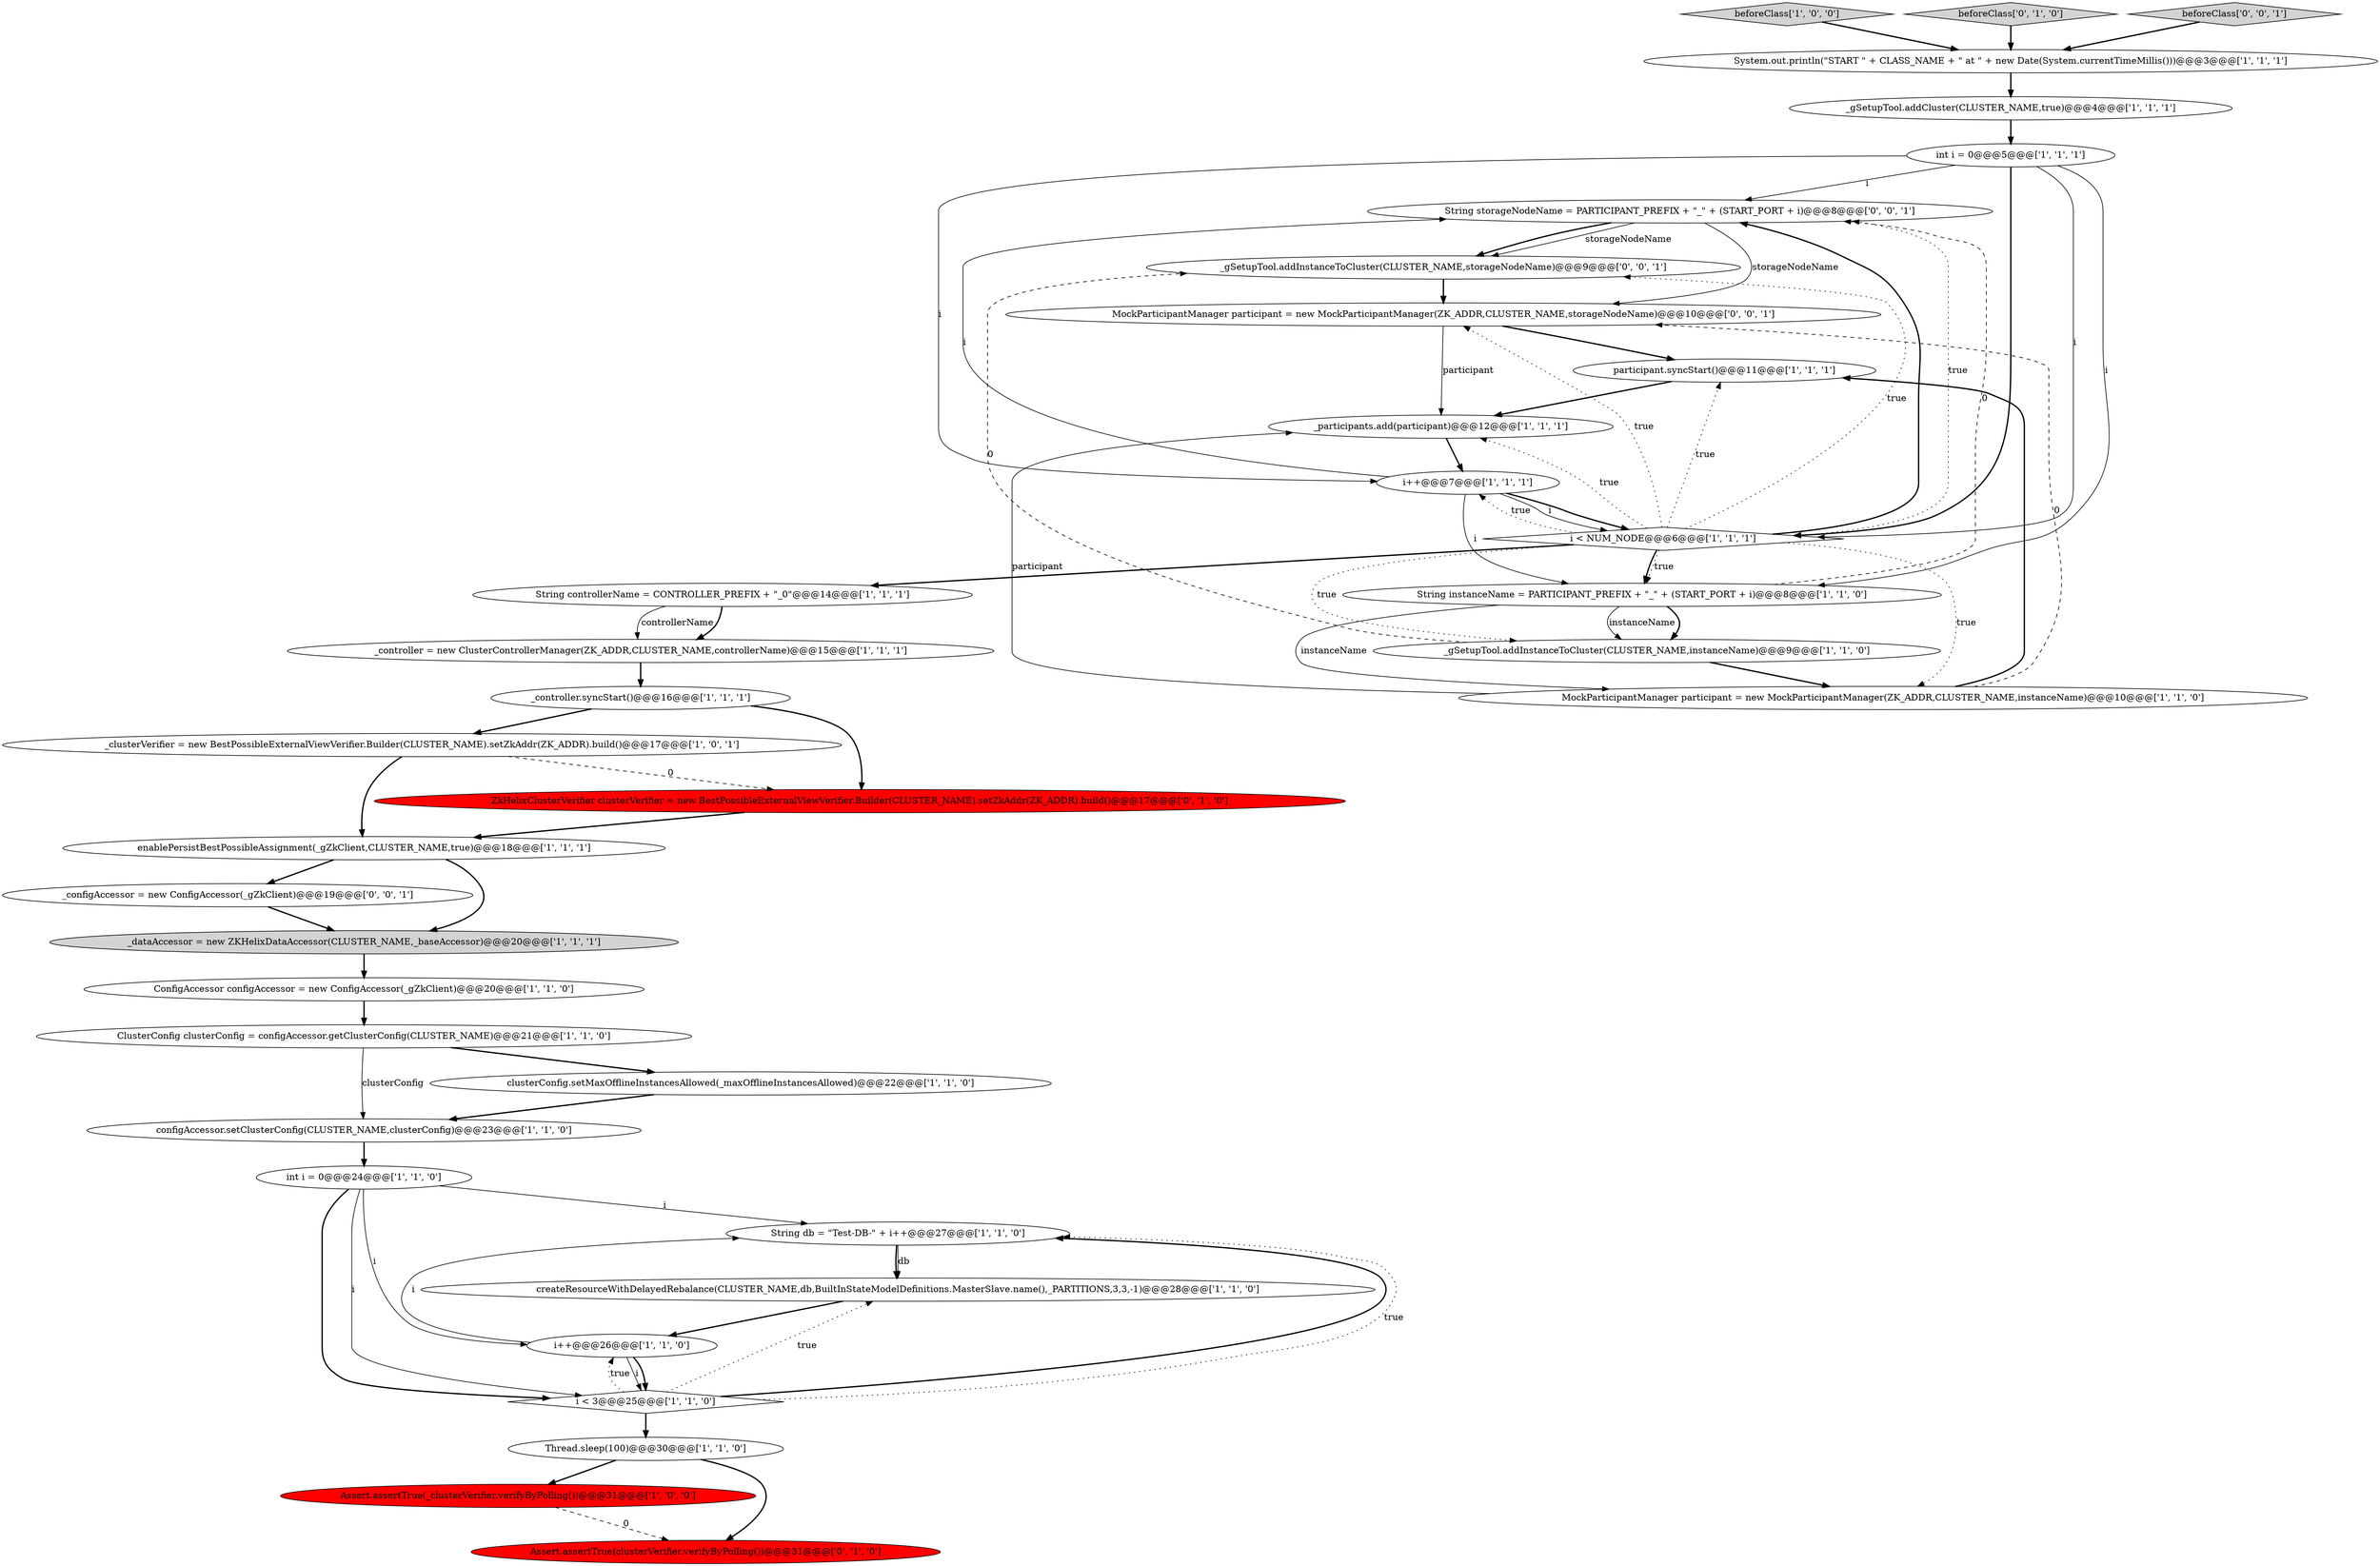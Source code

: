 digraph {
22 [style = filled, label = "System.out.println(\"START \" + CLASS_NAME + \" at \" + new Date(System.currentTimeMillis()))@@@3@@@['1', '1', '1']", fillcolor = white, shape = ellipse image = "AAA0AAABBB1BBB"];
21 [style = filled, label = "beforeClass['1', '0', '0']", fillcolor = lightgray, shape = diamond image = "AAA0AAABBB1BBB"];
0 [style = filled, label = "MockParticipantManager participant = new MockParticipantManager(ZK_ADDR,CLUSTER_NAME,instanceName)@@@10@@@['1', '1', '0']", fillcolor = white, shape = ellipse image = "AAA0AAABBB1BBB"];
1 [style = filled, label = "int i = 0@@@24@@@['1', '1', '0']", fillcolor = white, shape = ellipse image = "AAA0AAABBB1BBB"];
26 [style = filled, label = "ClusterConfig clusterConfig = configAccessor.getClusterConfig(CLUSTER_NAME)@@@21@@@['1', '1', '0']", fillcolor = white, shape = ellipse image = "AAA0AAABBB1BBB"];
10 [style = filled, label = "String db = \"Test-DB-\" + i++@@@27@@@['1', '1', '0']", fillcolor = white, shape = ellipse image = "AAA0AAABBB1BBB"];
32 [style = filled, label = "_gSetupTool.addInstanceToCluster(CLUSTER_NAME,storageNodeName)@@@9@@@['0', '0', '1']", fillcolor = white, shape = ellipse image = "AAA0AAABBB3BBB"];
33 [style = filled, label = "_configAccessor = new ConfigAccessor(_gZkClient)@@@19@@@['0', '0', '1']", fillcolor = white, shape = ellipse image = "AAA0AAABBB3BBB"];
29 [style = filled, label = "beforeClass['0', '1', '0']", fillcolor = lightgray, shape = diamond image = "AAA0AAABBB2BBB"];
14 [style = filled, label = "_controller.syncStart()@@@16@@@['1', '1', '1']", fillcolor = white, shape = ellipse image = "AAA0AAABBB1BBB"];
13 [style = filled, label = "i++@@@26@@@['1', '1', '0']", fillcolor = white, shape = ellipse image = "AAA0AAABBB1BBB"];
27 [style = filled, label = "clusterConfig.setMaxOfflineInstancesAllowed(_maxOfflineInstancesAllowed)@@@22@@@['1', '1', '0']", fillcolor = white, shape = ellipse image = "AAA0AAABBB1BBB"];
3 [style = filled, label = "_dataAccessor = new ZKHelixDataAccessor(CLUSTER_NAME,_baseAccessor)@@@20@@@['1', '1', '1']", fillcolor = lightgray, shape = ellipse image = "AAA0AAABBB1BBB"];
5 [style = filled, label = "i < 3@@@25@@@['1', '1', '0']", fillcolor = white, shape = diamond image = "AAA0AAABBB1BBB"];
7 [style = filled, label = "_controller = new ClusterControllerManager(ZK_ADDR,CLUSTER_NAME,controllerName)@@@15@@@['1', '1', '1']", fillcolor = white, shape = ellipse image = "AAA0AAABBB1BBB"];
4 [style = filled, label = "_clusterVerifier = new BestPossibleExternalViewVerifier.Builder(CLUSTER_NAME).setZkAddr(ZK_ADDR).build()@@@17@@@['1', '0', '1']", fillcolor = white, shape = ellipse image = "AAA0AAABBB1BBB"];
30 [style = filled, label = "ZkHelixClusterVerifier clusterVerifier = new BestPossibleExternalViewVerifier.Builder(CLUSTER_NAME).setZkAddr(ZK_ADDR).build()@@@17@@@['0', '1', '0']", fillcolor = red, shape = ellipse image = "AAA1AAABBB2BBB"];
9 [style = filled, label = "_gSetupTool.addCluster(CLUSTER_NAME,true)@@@4@@@['1', '1', '1']", fillcolor = white, shape = ellipse image = "AAA0AAABBB1BBB"];
17 [style = filled, label = "Assert.assertTrue(_clusterVerifier.verifyByPolling())@@@31@@@['1', '0', '0']", fillcolor = red, shape = ellipse image = "AAA1AAABBB1BBB"];
31 [style = filled, label = "String storageNodeName = PARTICIPANT_PREFIX + \"_\" + (START_PORT + i)@@@8@@@['0', '0', '1']", fillcolor = white, shape = ellipse image = "AAA0AAABBB3BBB"];
8 [style = filled, label = "participant.syncStart()@@@11@@@['1', '1', '1']", fillcolor = white, shape = ellipse image = "AAA0AAABBB1BBB"];
2 [style = filled, label = "String instanceName = PARTICIPANT_PREFIX + \"_\" + (START_PORT + i)@@@8@@@['1', '1', '0']", fillcolor = white, shape = ellipse image = "AAA0AAABBB1BBB"];
24 [style = filled, label = "int i = 0@@@5@@@['1', '1', '1']", fillcolor = white, shape = ellipse image = "AAA0AAABBB1BBB"];
12 [style = filled, label = "_participants.add(participant)@@@12@@@['1', '1', '1']", fillcolor = white, shape = ellipse image = "AAA0AAABBB1BBB"];
6 [style = filled, label = "_gSetupTool.addInstanceToCluster(CLUSTER_NAME,instanceName)@@@9@@@['1', '1', '0']", fillcolor = white, shape = ellipse image = "AAA0AAABBB1BBB"];
34 [style = filled, label = "beforeClass['0', '0', '1']", fillcolor = lightgray, shape = diamond image = "AAA0AAABBB3BBB"];
19 [style = filled, label = "String controllerName = CONTROLLER_PREFIX + \"_0\"@@@14@@@['1', '1', '1']", fillcolor = white, shape = ellipse image = "AAA0AAABBB1BBB"];
28 [style = filled, label = "Assert.assertTrue(clusterVerifier.verifyByPolling())@@@31@@@['0', '1', '0']", fillcolor = red, shape = ellipse image = "AAA1AAABBB2BBB"];
16 [style = filled, label = "i < NUM_NODE@@@6@@@['1', '1', '1']", fillcolor = white, shape = diamond image = "AAA0AAABBB1BBB"];
11 [style = filled, label = "createResourceWithDelayedRebalance(CLUSTER_NAME,db,BuiltInStateModelDefinitions.MasterSlave.name(),_PARTITIONS,3,3,-1)@@@28@@@['1', '1', '0']", fillcolor = white, shape = ellipse image = "AAA0AAABBB1BBB"];
15 [style = filled, label = "Thread.sleep(100)@@@30@@@['1', '1', '0']", fillcolor = white, shape = ellipse image = "AAA0AAABBB1BBB"];
18 [style = filled, label = "ConfigAccessor configAccessor = new ConfigAccessor(_gZkClient)@@@20@@@['1', '1', '0']", fillcolor = white, shape = ellipse image = "AAA0AAABBB1BBB"];
20 [style = filled, label = "configAccessor.setClusterConfig(CLUSTER_NAME,clusterConfig)@@@23@@@['1', '1', '0']", fillcolor = white, shape = ellipse image = "AAA0AAABBB1BBB"];
35 [style = filled, label = "MockParticipantManager participant = new MockParticipantManager(ZK_ADDR,CLUSTER_NAME,storageNodeName)@@@10@@@['0', '0', '1']", fillcolor = white, shape = ellipse image = "AAA0AAABBB3BBB"];
23 [style = filled, label = "i++@@@7@@@['1', '1', '1']", fillcolor = white, shape = ellipse image = "AAA0AAABBB1BBB"];
25 [style = filled, label = "enablePersistBestPossibleAssignment(_gZkClient,CLUSTER_NAME,true)@@@18@@@['1', '1', '1']", fillcolor = white, shape = ellipse image = "AAA0AAABBB1BBB"];
1->5 [style = bold, label=""];
32->35 [style = bold, label=""];
5->10 [style = bold, label=""];
0->12 [style = solid, label="participant"];
16->8 [style = dotted, label="true"];
23->16 [style = bold, label=""];
2->0 [style = solid, label="instanceName"];
16->12 [style = dotted, label="true"];
16->2 [style = dotted, label="true"];
14->30 [style = bold, label=""];
33->3 [style = bold, label=""];
4->25 [style = bold, label=""];
25->33 [style = bold, label=""];
16->35 [style = dotted, label="true"];
2->6 [style = bold, label=""];
5->10 [style = dotted, label="true"];
31->32 [style = bold, label=""];
24->2 [style = solid, label="i"];
6->32 [style = dashed, label="0"];
22->9 [style = bold, label=""];
25->3 [style = bold, label=""];
18->26 [style = bold, label=""];
23->2 [style = solid, label="i"];
19->7 [style = solid, label="controllerName"];
1->5 [style = solid, label="i"];
13->5 [style = solid, label="i"];
4->30 [style = dashed, label="0"];
5->15 [style = bold, label=""];
30->25 [style = bold, label=""];
6->0 [style = bold, label=""];
20->1 [style = bold, label=""];
16->2 [style = bold, label=""];
16->19 [style = bold, label=""];
26->20 [style = solid, label="clusterConfig"];
16->23 [style = dotted, label="true"];
2->6 [style = solid, label="instanceName"];
23->16 [style = solid, label="i"];
34->22 [style = bold, label=""];
2->31 [style = dashed, label="0"];
3->18 [style = bold, label=""];
7->14 [style = bold, label=""];
31->35 [style = solid, label="storageNodeName"];
17->28 [style = dashed, label="0"];
24->16 [style = bold, label=""];
35->12 [style = solid, label="participant"];
26->27 [style = bold, label=""];
15->17 [style = bold, label=""];
13->10 [style = solid, label="i"];
5->13 [style = dotted, label="true"];
5->11 [style = dotted, label="true"];
16->0 [style = dotted, label="true"];
15->28 [style = bold, label=""];
21->22 [style = bold, label=""];
16->31 [style = bold, label=""];
24->31 [style = solid, label="i"];
11->13 [style = bold, label=""];
0->8 [style = bold, label=""];
35->8 [style = bold, label=""];
1->10 [style = solid, label="i"];
13->5 [style = bold, label=""];
31->32 [style = solid, label="storageNodeName"];
16->32 [style = dotted, label="true"];
23->31 [style = solid, label="i"];
12->23 [style = bold, label=""];
29->22 [style = bold, label=""];
0->35 [style = dashed, label="0"];
10->11 [style = solid, label="db"];
16->31 [style = dotted, label="true"];
19->7 [style = bold, label=""];
27->20 [style = bold, label=""];
9->24 [style = bold, label=""];
8->12 [style = bold, label=""];
1->13 [style = solid, label="i"];
24->23 [style = solid, label="i"];
16->6 [style = dotted, label="true"];
24->16 [style = solid, label="i"];
14->4 [style = bold, label=""];
10->11 [style = bold, label=""];
}
